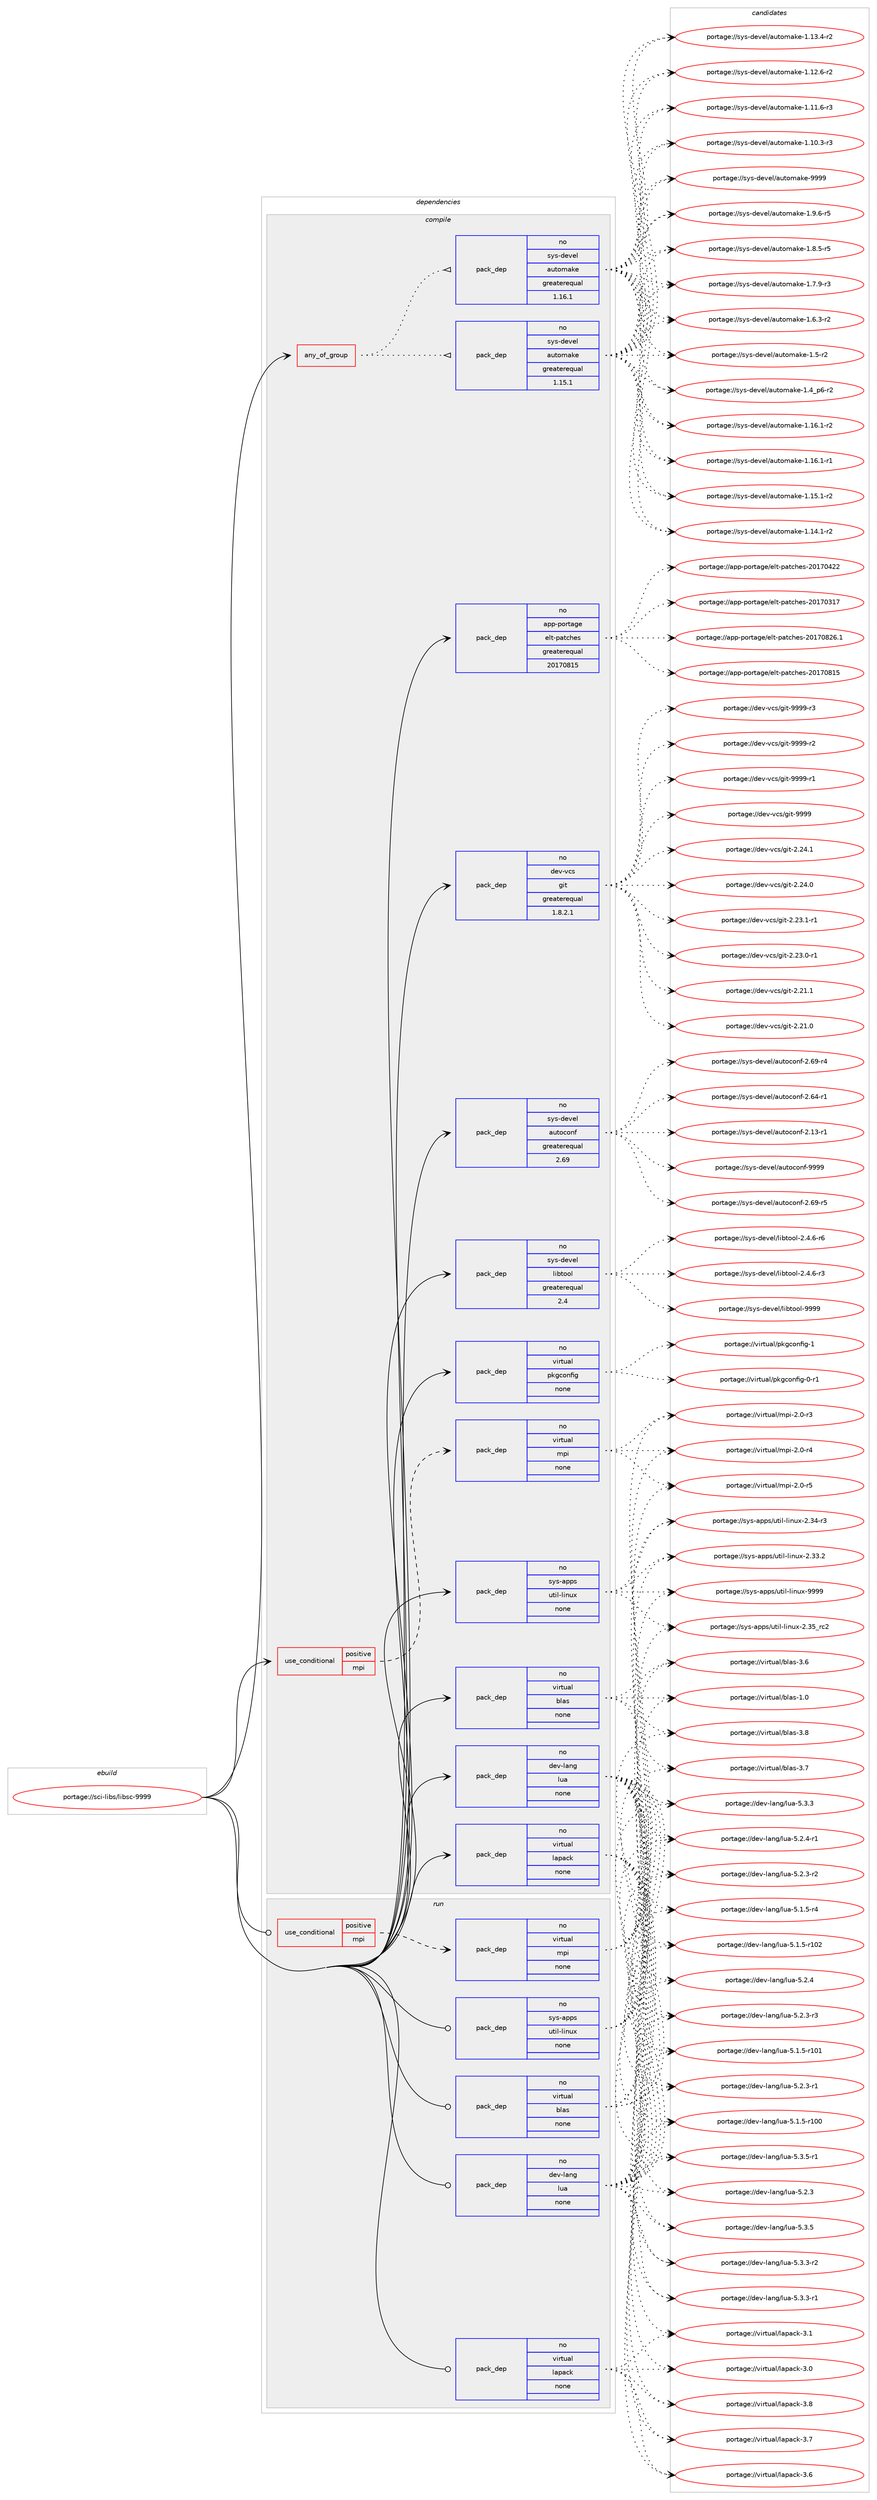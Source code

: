 digraph prolog {

# *************
# Graph options
# *************

newrank=true;
concentrate=true;
compound=true;
graph [rankdir=LR,fontname=Helvetica,fontsize=10,ranksep=1.5];#, ranksep=2.5, nodesep=0.2];
edge  [arrowhead=vee];
node  [fontname=Helvetica,fontsize=10];

# **********
# The ebuild
# **********

subgraph cluster_leftcol {
color=gray;
rank=same;
label=<<i>ebuild</i>>;
id [label="portage://sci-libs/libsc-9999", color=red, width=4, href="../sci-libs/libsc-9999.svg"];
}

# ****************
# The dependencies
# ****************

subgraph cluster_midcol {
color=gray;
label=<<i>dependencies</i>>;
subgraph cluster_compile {
fillcolor="#eeeeee";
style=filled;
label=<<i>compile</i>>;
subgraph any1622 {
dependency99108 [label=<<TABLE BORDER="0" CELLBORDER="1" CELLSPACING="0" CELLPADDING="4"><TR><TD CELLPADDING="10">any_of_group</TD></TR></TABLE>>, shape=none, color=red];subgraph pack78493 {
dependency99109 [label=<<TABLE BORDER="0" CELLBORDER="1" CELLSPACING="0" CELLPADDING="4" WIDTH="220"><TR><TD ROWSPAN="6" CELLPADDING="30">pack_dep</TD></TR><TR><TD WIDTH="110">no</TD></TR><TR><TD>sys-devel</TD></TR><TR><TD>automake</TD></TR><TR><TD>greaterequal</TD></TR><TR><TD>1.16.1</TD></TR></TABLE>>, shape=none, color=blue];
}
dependency99108:e -> dependency99109:w [weight=20,style="dotted",arrowhead="oinv"];
subgraph pack78494 {
dependency99110 [label=<<TABLE BORDER="0" CELLBORDER="1" CELLSPACING="0" CELLPADDING="4" WIDTH="220"><TR><TD ROWSPAN="6" CELLPADDING="30">pack_dep</TD></TR><TR><TD WIDTH="110">no</TD></TR><TR><TD>sys-devel</TD></TR><TR><TD>automake</TD></TR><TR><TD>greaterequal</TD></TR><TR><TD>1.15.1</TD></TR></TABLE>>, shape=none, color=blue];
}
dependency99108:e -> dependency99110:w [weight=20,style="dotted",arrowhead="oinv"];
}
id:e -> dependency99108:w [weight=20,style="solid",arrowhead="vee"];
subgraph cond18913 {
dependency99111 [label=<<TABLE BORDER="0" CELLBORDER="1" CELLSPACING="0" CELLPADDING="4"><TR><TD ROWSPAN="3" CELLPADDING="10">use_conditional</TD></TR><TR><TD>positive</TD></TR><TR><TD>mpi</TD></TR></TABLE>>, shape=none, color=red];
subgraph pack78495 {
dependency99112 [label=<<TABLE BORDER="0" CELLBORDER="1" CELLSPACING="0" CELLPADDING="4" WIDTH="220"><TR><TD ROWSPAN="6" CELLPADDING="30">pack_dep</TD></TR><TR><TD WIDTH="110">no</TD></TR><TR><TD>virtual</TD></TR><TR><TD>mpi</TD></TR><TR><TD>none</TD></TR><TR><TD></TD></TR></TABLE>>, shape=none, color=blue];
}
dependency99111:e -> dependency99112:w [weight=20,style="dashed",arrowhead="vee"];
}
id:e -> dependency99111:w [weight=20,style="solid",arrowhead="vee"];
subgraph pack78496 {
dependency99113 [label=<<TABLE BORDER="0" CELLBORDER="1" CELLSPACING="0" CELLPADDING="4" WIDTH="220"><TR><TD ROWSPAN="6" CELLPADDING="30">pack_dep</TD></TR><TR><TD WIDTH="110">no</TD></TR><TR><TD>app-portage</TD></TR><TR><TD>elt-patches</TD></TR><TR><TD>greaterequal</TD></TR><TR><TD>20170815</TD></TR></TABLE>>, shape=none, color=blue];
}
id:e -> dependency99113:w [weight=20,style="solid",arrowhead="vee"];
subgraph pack78497 {
dependency99114 [label=<<TABLE BORDER="0" CELLBORDER="1" CELLSPACING="0" CELLPADDING="4" WIDTH="220"><TR><TD ROWSPAN="6" CELLPADDING="30">pack_dep</TD></TR><TR><TD WIDTH="110">no</TD></TR><TR><TD>dev-lang</TD></TR><TR><TD>lua</TD></TR><TR><TD>none</TD></TR><TR><TD></TD></TR></TABLE>>, shape=none, color=blue];
}
id:e -> dependency99114:w [weight=20,style="solid",arrowhead="vee"];
subgraph pack78498 {
dependency99115 [label=<<TABLE BORDER="0" CELLBORDER="1" CELLSPACING="0" CELLPADDING="4" WIDTH="220"><TR><TD ROWSPAN="6" CELLPADDING="30">pack_dep</TD></TR><TR><TD WIDTH="110">no</TD></TR><TR><TD>dev-vcs</TD></TR><TR><TD>git</TD></TR><TR><TD>greaterequal</TD></TR><TR><TD>1.8.2.1</TD></TR></TABLE>>, shape=none, color=blue];
}
id:e -> dependency99115:w [weight=20,style="solid",arrowhead="vee"];
subgraph pack78499 {
dependency99116 [label=<<TABLE BORDER="0" CELLBORDER="1" CELLSPACING="0" CELLPADDING="4" WIDTH="220"><TR><TD ROWSPAN="6" CELLPADDING="30">pack_dep</TD></TR><TR><TD WIDTH="110">no</TD></TR><TR><TD>sys-apps</TD></TR><TR><TD>util-linux</TD></TR><TR><TD>none</TD></TR><TR><TD></TD></TR></TABLE>>, shape=none, color=blue];
}
id:e -> dependency99116:w [weight=20,style="solid",arrowhead="vee"];
subgraph pack78500 {
dependency99117 [label=<<TABLE BORDER="0" CELLBORDER="1" CELLSPACING="0" CELLPADDING="4" WIDTH="220"><TR><TD ROWSPAN="6" CELLPADDING="30">pack_dep</TD></TR><TR><TD WIDTH="110">no</TD></TR><TR><TD>sys-devel</TD></TR><TR><TD>autoconf</TD></TR><TR><TD>greaterequal</TD></TR><TR><TD>2.69</TD></TR></TABLE>>, shape=none, color=blue];
}
id:e -> dependency99117:w [weight=20,style="solid",arrowhead="vee"];
subgraph pack78501 {
dependency99118 [label=<<TABLE BORDER="0" CELLBORDER="1" CELLSPACING="0" CELLPADDING="4" WIDTH="220"><TR><TD ROWSPAN="6" CELLPADDING="30">pack_dep</TD></TR><TR><TD WIDTH="110">no</TD></TR><TR><TD>sys-devel</TD></TR><TR><TD>libtool</TD></TR><TR><TD>greaterequal</TD></TR><TR><TD>2.4</TD></TR></TABLE>>, shape=none, color=blue];
}
id:e -> dependency99118:w [weight=20,style="solid",arrowhead="vee"];
subgraph pack78502 {
dependency99119 [label=<<TABLE BORDER="0" CELLBORDER="1" CELLSPACING="0" CELLPADDING="4" WIDTH="220"><TR><TD ROWSPAN="6" CELLPADDING="30">pack_dep</TD></TR><TR><TD WIDTH="110">no</TD></TR><TR><TD>virtual</TD></TR><TR><TD>blas</TD></TR><TR><TD>none</TD></TR><TR><TD></TD></TR></TABLE>>, shape=none, color=blue];
}
id:e -> dependency99119:w [weight=20,style="solid",arrowhead="vee"];
subgraph pack78503 {
dependency99120 [label=<<TABLE BORDER="0" CELLBORDER="1" CELLSPACING="0" CELLPADDING="4" WIDTH="220"><TR><TD ROWSPAN="6" CELLPADDING="30">pack_dep</TD></TR><TR><TD WIDTH="110">no</TD></TR><TR><TD>virtual</TD></TR><TR><TD>lapack</TD></TR><TR><TD>none</TD></TR><TR><TD></TD></TR></TABLE>>, shape=none, color=blue];
}
id:e -> dependency99120:w [weight=20,style="solid",arrowhead="vee"];
subgraph pack78504 {
dependency99121 [label=<<TABLE BORDER="0" CELLBORDER="1" CELLSPACING="0" CELLPADDING="4" WIDTH="220"><TR><TD ROWSPAN="6" CELLPADDING="30">pack_dep</TD></TR><TR><TD WIDTH="110">no</TD></TR><TR><TD>virtual</TD></TR><TR><TD>pkgconfig</TD></TR><TR><TD>none</TD></TR><TR><TD></TD></TR></TABLE>>, shape=none, color=blue];
}
id:e -> dependency99121:w [weight=20,style="solid",arrowhead="vee"];
}
subgraph cluster_compileandrun {
fillcolor="#eeeeee";
style=filled;
label=<<i>compile and run</i>>;
}
subgraph cluster_run {
fillcolor="#eeeeee";
style=filled;
label=<<i>run</i>>;
subgraph cond18914 {
dependency99122 [label=<<TABLE BORDER="0" CELLBORDER="1" CELLSPACING="0" CELLPADDING="4"><TR><TD ROWSPAN="3" CELLPADDING="10">use_conditional</TD></TR><TR><TD>positive</TD></TR><TR><TD>mpi</TD></TR></TABLE>>, shape=none, color=red];
subgraph pack78505 {
dependency99123 [label=<<TABLE BORDER="0" CELLBORDER="1" CELLSPACING="0" CELLPADDING="4" WIDTH="220"><TR><TD ROWSPAN="6" CELLPADDING="30">pack_dep</TD></TR><TR><TD WIDTH="110">no</TD></TR><TR><TD>virtual</TD></TR><TR><TD>mpi</TD></TR><TR><TD>none</TD></TR><TR><TD></TD></TR></TABLE>>, shape=none, color=blue];
}
dependency99122:e -> dependency99123:w [weight=20,style="dashed",arrowhead="vee"];
}
id:e -> dependency99122:w [weight=20,style="solid",arrowhead="odot"];
subgraph pack78506 {
dependency99124 [label=<<TABLE BORDER="0" CELLBORDER="1" CELLSPACING="0" CELLPADDING="4" WIDTH="220"><TR><TD ROWSPAN="6" CELLPADDING="30">pack_dep</TD></TR><TR><TD WIDTH="110">no</TD></TR><TR><TD>dev-lang</TD></TR><TR><TD>lua</TD></TR><TR><TD>none</TD></TR><TR><TD></TD></TR></TABLE>>, shape=none, color=blue];
}
id:e -> dependency99124:w [weight=20,style="solid",arrowhead="odot"];
subgraph pack78507 {
dependency99125 [label=<<TABLE BORDER="0" CELLBORDER="1" CELLSPACING="0" CELLPADDING="4" WIDTH="220"><TR><TD ROWSPAN="6" CELLPADDING="30">pack_dep</TD></TR><TR><TD WIDTH="110">no</TD></TR><TR><TD>sys-apps</TD></TR><TR><TD>util-linux</TD></TR><TR><TD>none</TD></TR><TR><TD></TD></TR></TABLE>>, shape=none, color=blue];
}
id:e -> dependency99125:w [weight=20,style="solid",arrowhead="odot"];
subgraph pack78508 {
dependency99126 [label=<<TABLE BORDER="0" CELLBORDER="1" CELLSPACING="0" CELLPADDING="4" WIDTH="220"><TR><TD ROWSPAN="6" CELLPADDING="30">pack_dep</TD></TR><TR><TD WIDTH="110">no</TD></TR><TR><TD>virtual</TD></TR><TR><TD>blas</TD></TR><TR><TD>none</TD></TR><TR><TD></TD></TR></TABLE>>, shape=none, color=blue];
}
id:e -> dependency99126:w [weight=20,style="solid",arrowhead="odot"];
subgraph pack78509 {
dependency99127 [label=<<TABLE BORDER="0" CELLBORDER="1" CELLSPACING="0" CELLPADDING="4" WIDTH="220"><TR><TD ROWSPAN="6" CELLPADDING="30">pack_dep</TD></TR><TR><TD WIDTH="110">no</TD></TR><TR><TD>virtual</TD></TR><TR><TD>lapack</TD></TR><TR><TD>none</TD></TR><TR><TD></TD></TR></TABLE>>, shape=none, color=blue];
}
id:e -> dependency99127:w [weight=20,style="solid",arrowhead="odot"];
}
}

# **************
# The candidates
# **************

subgraph cluster_choices {
rank=same;
color=gray;
label=<<i>candidates</i>>;

subgraph choice78493 {
color=black;
nodesep=1;
choice115121115451001011181011084797117116111109971071014557575757 [label="portage://sys-devel/automake-9999", color=red, width=4,href="../sys-devel/automake-9999.svg"];
choice115121115451001011181011084797117116111109971071014549465746544511453 [label="portage://sys-devel/automake-1.9.6-r5", color=red, width=4,href="../sys-devel/automake-1.9.6-r5.svg"];
choice115121115451001011181011084797117116111109971071014549465646534511453 [label="portage://sys-devel/automake-1.8.5-r5", color=red, width=4,href="../sys-devel/automake-1.8.5-r5.svg"];
choice115121115451001011181011084797117116111109971071014549465546574511451 [label="portage://sys-devel/automake-1.7.9-r3", color=red, width=4,href="../sys-devel/automake-1.7.9-r3.svg"];
choice115121115451001011181011084797117116111109971071014549465446514511450 [label="portage://sys-devel/automake-1.6.3-r2", color=red, width=4,href="../sys-devel/automake-1.6.3-r2.svg"];
choice11512111545100101118101108479711711611110997107101454946534511450 [label="portage://sys-devel/automake-1.5-r2", color=red, width=4,href="../sys-devel/automake-1.5-r2.svg"];
choice115121115451001011181011084797117116111109971071014549465295112544511450 [label="portage://sys-devel/automake-1.4_p6-r2", color=red, width=4,href="../sys-devel/automake-1.4_p6-r2.svg"];
choice11512111545100101118101108479711711611110997107101454946495446494511450 [label="portage://sys-devel/automake-1.16.1-r2", color=red, width=4,href="../sys-devel/automake-1.16.1-r2.svg"];
choice11512111545100101118101108479711711611110997107101454946495446494511449 [label="portage://sys-devel/automake-1.16.1-r1", color=red, width=4,href="../sys-devel/automake-1.16.1-r1.svg"];
choice11512111545100101118101108479711711611110997107101454946495346494511450 [label="portage://sys-devel/automake-1.15.1-r2", color=red, width=4,href="../sys-devel/automake-1.15.1-r2.svg"];
choice11512111545100101118101108479711711611110997107101454946495246494511450 [label="portage://sys-devel/automake-1.14.1-r2", color=red, width=4,href="../sys-devel/automake-1.14.1-r2.svg"];
choice11512111545100101118101108479711711611110997107101454946495146524511450 [label="portage://sys-devel/automake-1.13.4-r2", color=red, width=4,href="../sys-devel/automake-1.13.4-r2.svg"];
choice11512111545100101118101108479711711611110997107101454946495046544511450 [label="portage://sys-devel/automake-1.12.6-r2", color=red, width=4,href="../sys-devel/automake-1.12.6-r2.svg"];
choice11512111545100101118101108479711711611110997107101454946494946544511451 [label="portage://sys-devel/automake-1.11.6-r3", color=red, width=4,href="../sys-devel/automake-1.11.6-r3.svg"];
choice11512111545100101118101108479711711611110997107101454946494846514511451 [label="portage://sys-devel/automake-1.10.3-r3", color=red, width=4,href="../sys-devel/automake-1.10.3-r3.svg"];
dependency99109:e -> choice115121115451001011181011084797117116111109971071014557575757:w [style=dotted,weight="100"];
dependency99109:e -> choice115121115451001011181011084797117116111109971071014549465746544511453:w [style=dotted,weight="100"];
dependency99109:e -> choice115121115451001011181011084797117116111109971071014549465646534511453:w [style=dotted,weight="100"];
dependency99109:e -> choice115121115451001011181011084797117116111109971071014549465546574511451:w [style=dotted,weight="100"];
dependency99109:e -> choice115121115451001011181011084797117116111109971071014549465446514511450:w [style=dotted,weight="100"];
dependency99109:e -> choice11512111545100101118101108479711711611110997107101454946534511450:w [style=dotted,weight="100"];
dependency99109:e -> choice115121115451001011181011084797117116111109971071014549465295112544511450:w [style=dotted,weight="100"];
dependency99109:e -> choice11512111545100101118101108479711711611110997107101454946495446494511450:w [style=dotted,weight="100"];
dependency99109:e -> choice11512111545100101118101108479711711611110997107101454946495446494511449:w [style=dotted,weight="100"];
dependency99109:e -> choice11512111545100101118101108479711711611110997107101454946495346494511450:w [style=dotted,weight="100"];
dependency99109:e -> choice11512111545100101118101108479711711611110997107101454946495246494511450:w [style=dotted,weight="100"];
dependency99109:e -> choice11512111545100101118101108479711711611110997107101454946495146524511450:w [style=dotted,weight="100"];
dependency99109:e -> choice11512111545100101118101108479711711611110997107101454946495046544511450:w [style=dotted,weight="100"];
dependency99109:e -> choice11512111545100101118101108479711711611110997107101454946494946544511451:w [style=dotted,weight="100"];
dependency99109:e -> choice11512111545100101118101108479711711611110997107101454946494846514511451:w [style=dotted,weight="100"];
}
subgraph choice78494 {
color=black;
nodesep=1;
choice115121115451001011181011084797117116111109971071014557575757 [label="portage://sys-devel/automake-9999", color=red, width=4,href="../sys-devel/automake-9999.svg"];
choice115121115451001011181011084797117116111109971071014549465746544511453 [label="portage://sys-devel/automake-1.9.6-r5", color=red, width=4,href="../sys-devel/automake-1.9.6-r5.svg"];
choice115121115451001011181011084797117116111109971071014549465646534511453 [label="portage://sys-devel/automake-1.8.5-r5", color=red, width=4,href="../sys-devel/automake-1.8.5-r5.svg"];
choice115121115451001011181011084797117116111109971071014549465546574511451 [label="portage://sys-devel/automake-1.7.9-r3", color=red, width=4,href="../sys-devel/automake-1.7.9-r3.svg"];
choice115121115451001011181011084797117116111109971071014549465446514511450 [label="portage://sys-devel/automake-1.6.3-r2", color=red, width=4,href="../sys-devel/automake-1.6.3-r2.svg"];
choice11512111545100101118101108479711711611110997107101454946534511450 [label="portage://sys-devel/automake-1.5-r2", color=red, width=4,href="../sys-devel/automake-1.5-r2.svg"];
choice115121115451001011181011084797117116111109971071014549465295112544511450 [label="portage://sys-devel/automake-1.4_p6-r2", color=red, width=4,href="../sys-devel/automake-1.4_p6-r2.svg"];
choice11512111545100101118101108479711711611110997107101454946495446494511450 [label="portage://sys-devel/automake-1.16.1-r2", color=red, width=4,href="../sys-devel/automake-1.16.1-r2.svg"];
choice11512111545100101118101108479711711611110997107101454946495446494511449 [label="portage://sys-devel/automake-1.16.1-r1", color=red, width=4,href="../sys-devel/automake-1.16.1-r1.svg"];
choice11512111545100101118101108479711711611110997107101454946495346494511450 [label="portage://sys-devel/automake-1.15.1-r2", color=red, width=4,href="../sys-devel/automake-1.15.1-r2.svg"];
choice11512111545100101118101108479711711611110997107101454946495246494511450 [label="portage://sys-devel/automake-1.14.1-r2", color=red, width=4,href="../sys-devel/automake-1.14.1-r2.svg"];
choice11512111545100101118101108479711711611110997107101454946495146524511450 [label="portage://sys-devel/automake-1.13.4-r2", color=red, width=4,href="../sys-devel/automake-1.13.4-r2.svg"];
choice11512111545100101118101108479711711611110997107101454946495046544511450 [label="portage://sys-devel/automake-1.12.6-r2", color=red, width=4,href="../sys-devel/automake-1.12.6-r2.svg"];
choice11512111545100101118101108479711711611110997107101454946494946544511451 [label="portage://sys-devel/automake-1.11.6-r3", color=red, width=4,href="../sys-devel/automake-1.11.6-r3.svg"];
choice11512111545100101118101108479711711611110997107101454946494846514511451 [label="portage://sys-devel/automake-1.10.3-r3", color=red, width=4,href="../sys-devel/automake-1.10.3-r3.svg"];
dependency99110:e -> choice115121115451001011181011084797117116111109971071014557575757:w [style=dotted,weight="100"];
dependency99110:e -> choice115121115451001011181011084797117116111109971071014549465746544511453:w [style=dotted,weight="100"];
dependency99110:e -> choice115121115451001011181011084797117116111109971071014549465646534511453:w [style=dotted,weight="100"];
dependency99110:e -> choice115121115451001011181011084797117116111109971071014549465546574511451:w [style=dotted,weight="100"];
dependency99110:e -> choice115121115451001011181011084797117116111109971071014549465446514511450:w [style=dotted,weight="100"];
dependency99110:e -> choice11512111545100101118101108479711711611110997107101454946534511450:w [style=dotted,weight="100"];
dependency99110:e -> choice115121115451001011181011084797117116111109971071014549465295112544511450:w [style=dotted,weight="100"];
dependency99110:e -> choice11512111545100101118101108479711711611110997107101454946495446494511450:w [style=dotted,weight="100"];
dependency99110:e -> choice11512111545100101118101108479711711611110997107101454946495446494511449:w [style=dotted,weight="100"];
dependency99110:e -> choice11512111545100101118101108479711711611110997107101454946495346494511450:w [style=dotted,weight="100"];
dependency99110:e -> choice11512111545100101118101108479711711611110997107101454946495246494511450:w [style=dotted,weight="100"];
dependency99110:e -> choice11512111545100101118101108479711711611110997107101454946495146524511450:w [style=dotted,weight="100"];
dependency99110:e -> choice11512111545100101118101108479711711611110997107101454946495046544511450:w [style=dotted,weight="100"];
dependency99110:e -> choice11512111545100101118101108479711711611110997107101454946494946544511451:w [style=dotted,weight="100"];
dependency99110:e -> choice11512111545100101118101108479711711611110997107101454946494846514511451:w [style=dotted,weight="100"];
}
subgraph choice78495 {
color=black;
nodesep=1;
choice1181051141161179710847109112105455046484511453 [label="portage://virtual/mpi-2.0-r5", color=red, width=4,href="../virtual/mpi-2.0-r5.svg"];
choice1181051141161179710847109112105455046484511452 [label="portage://virtual/mpi-2.0-r4", color=red, width=4,href="../virtual/mpi-2.0-r4.svg"];
choice1181051141161179710847109112105455046484511451 [label="portage://virtual/mpi-2.0-r3", color=red, width=4,href="../virtual/mpi-2.0-r3.svg"];
dependency99112:e -> choice1181051141161179710847109112105455046484511453:w [style=dotted,weight="100"];
dependency99112:e -> choice1181051141161179710847109112105455046484511452:w [style=dotted,weight="100"];
dependency99112:e -> choice1181051141161179710847109112105455046484511451:w [style=dotted,weight="100"];
}
subgraph choice78496 {
color=black;
nodesep=1;
choice971121124511211111411697103101471011081164511297116991041011154550484955485650544649 [label="portage://app-portage/elt-patches-20170826.1", color=red, width=4,href="../app-portage/elt-patches-20170826.1.svg"];
choice97112112451121111141169710310147101108116451129711699104101115455048495548564953 [label="portage://app-portage/elt-patches-20170815", color=red, width=4,href="../app-portage/elt-patches-20170815.svg"];
choice97112112451121111141169710310147101108116451129711699104101115455048495548525050 [label="portage://app-portage/elt-patches-20170422", color=red, width=4,href="../app-portage/elt-patches-20170422.svg"];
choice97112112451121111141169710310147101108116451129711699104101115455048495548514955 [label="portage://app-portage/elt-patches-20170317", color=red, width=4,href="../app-portage/elt-patches-20170317.svg"];
dependency99113:e -> choice971121124511211111411697103101471011081164511297116991041011154550484955485650544649:w [style=dotted,weight="100"];
dependency99113:e -> choice97112112451121111141169710310147101108116451129711699104101115455048495548564953:w [style=dotted,weight="100"];
dependency99113:e -> choice97112112451121111141169710310147101108116451129711699104101115455048495548525050:w [style=dotted,weight="100"];
dependency99113:e -> choice97112112451121111141169710310147101108116451129711699104101115455048495548514955:w [style=dotted,weight="100"];
}
subgraph choice78497 {
color=black;
nodesep=1;
choice100101118451089711010347108117974553465146534511449 [label="portage://dev-lang/lua-5.3.5-r1", color=red, width=4,href="../dev-lang/lua-5.3.5-r1.svg"];
choice10010111845108971101034710811797455346514653 [label="portage://dev-lang/lua-5.3.5", color=red, width=4,href="../dev-lang/lua-5.3.5.svg"];
choice100101118451089711010347108117974553465146514511450 [label="portage://dev-lang/lua-5.3.3-r2", color=red, width=4,href="../dev-lang/lua-5.3.3-r2.svg"];
choice100101118451089711010347108117974553465146514511449 [label="portage://dev-lang/lua-5.3.3-r1", color=red, width=4,href="../dev-lang/lua-5.3.3-r1.svg"];
choice10010111845108971101034710811797455346514651 [label="portage://dev-lang/lua-5.3.3", color=red, width=4,href="../dev-lang/lua-5.3.3.svg"];
choice100101118451089711010347108117974553465046524511449 [label="portage://dev-lang/lua-5.2.4-r1", color=red, width=4,href="../dev-lang/lua-5.2.4-r1.svg"];
choice10010111845108971101034710811797455346504652 [label="portage://dev-lang/lua-5.2.4", color=red, width=4,href="../dev-lang/lua-5.2.4.svg"];
choice100101118451089711010347108117974553465046514511451 [label="portage://dev-lang/lua-5.2.3-r3", color=red, width=4,href="../dev-lang/lua-5.2.3-r3.svg"];
choice100101118451089711010347108117974553465046514511450 [label="portage://dev-lang/lua-5.2.3-r2", color=red, width=4,href="../dev-lang/lua-5.2.3-r2.svg"];
choice100101118451089711010347108117974553465046514511449 [label="portage://dev-lang/lua-5.2.3-r1", color=red, width=4,href="../dev-lang/lua-5.2.3-r1.svg"];
choice10010111845108971101034710811797455346504651 [label="portage://dev-lang/lua-5.2.3", color=red, width=4,href="../dev-lang/lua-5.2.3.svg"];
choice100101118451089711010347108117974553464946534511452 [label="portage://dev-lang/lua-5.1.5-r4", color=red, width=4,href="../dev-lang/lua-5.1.5-r4.svg"];
choice1001011184510897110103471081179745534649465345114494850 [label="portage://dev-lang/lua-5.1.5-r102", color=red, width=4,href="../dev-lang/lua-5.1.5-r102.svg"];
choice1001011184510897110103471081179745534649465345114494849 [label="portage://dev-lang/lua-5.1.5-r101", color=red, width=4,href="../dev-lang/lua-5.1.5-r101.svg"];
choice1001011184510897110103471081179745534649465345114494848 [label="portage://dev-lang/lua-5.1.5-r100", color=red, width=4,href="../dev-lang/lua-5.1.5-r100.svg"];
dependency99114:e -> choice100101118451089711010347108117974553465146534511449:w [style=dotted,weight="100"];
dependency99114:e -> choice10010111845108971101034710811797455346514653:w [style=dotted,weight="100"];
dependency99114:e -> choice100101118451089711010347108117974553465146514511450:w [style=dotted,weight="100"];
dependency99114:e -> choice100101118451089711010347108117974553465146514511449:w [style=dotted,weight="100"];
dependency99114:e -> choice10010111845108971101034710811797455346514651:w [style=dotted,weight="100"];
dependency99114:e -> choice100101118451089711010347108117974553465046524511449:w [style=dotted,weight="100"];
dependency99114:e -> choice10010111845108971101034710811797455346504652:w [style=dotted,weight="100"];
dependency99114:e -> choice100101118451089711010347108117974553465046514511451:w [style=dotted,weight="100"];
dependency99114:e -> choice100101118451089711010347108117974553465046514511450:w [style=dotted,weight="100"];
dependency99114:e -> choice100101118451089711010347108117974553465046514511449:w [style=dotted,weight="100"];
dependency99114:e -> choice10010111845108971101034710811797455346504651:w [style=dotted,weight="100"];
dependency99114:e -> choice100101118451089711010347108117974553464946534511452:w [style=dotted,weight="100"];
dependency99114:e -> choice1001011184510897110103471081179745534649465345114494850:w [style=dotted,weight="100"];
dependency99114:e -> choice1001011184510897110103471081179745534649465345114494849:w [style=dotted,weight="100"];
dependency99114:e -> choice1001011184510897110103471081179745534649465345114494848:w [style=dotted,weight="100"];
}
subgraph choice78498 {
color=black;
nodesep=1;
choice10010111845118991154710310511645575757574511451 [label="portage://dev-vcs/git-9999-r3", color=red, width=4,href="../dev-vcs/git-9999-r3.svg"];
choice10010111845118991154710310511645575757574511450 [label="portage://dev-vcs/git-9999-r2", color=red, width=4,href="../dev-vcs/git-9999-r2.svg"];
choice10010111845118991154710310511645575757574511449 [label="portage://dev-vcs/git-9999-r1", color=red, width=4,href="../dev-vcs/git-9999-r1.svg"];
choice1001011184511899115471031051164557575757 [label="portage://dev-vcs/git-9999", color=red, width=4,href="../dev-vcs/git-9999.svg"];
choice10010111845118991154710310511645504650524649 [label="portage://dev-vcs/git-2.24.1", color=red, width=4,href="../dev-vcs/git-2.24.1.svg"];
choice10010111845118991154710310511645504650524648 [label="portage://dev-vcs/git-2.24.0", color=red, width=4,href="../dev-vcs/git-2.24.0.svg"];
choice100101118451189911547103105116455046505146494511449 [label="portage://dev-vcs/git-2.23.1-r1", color=red, width=4,href="../dev-vcs/git-2.23.1-r1.svg"];
choice100101118451189911547103105116455046505146484511449 [label="portage://dev-vcs/git-2.23.0-r1", color=red, width=4,href="../dev-vcs/git-2.23.0-r1.svg"];
choice10010111845118991154710310511645504650494649 [label="portage://dev-vcs/git-2.21.1", color=red, width=4,href="../dev-vcs/git-2.21.1.svg"];
choice10010111845118991154710310511645504650494648 [label="portage://dev-vcs/git-2.21.0", color=red, width=4,href="../dev-vcs/git-2.21.0.svg"];
dependency99115:e -> choice10010111845118991154710310511645575757574511451:w [style=dotted,weight="100"];
dependency99115:e -> choice10010111845118991154710310511645575757574511450:w [style=dotted,weight="100"];
dependency99115:e -> choice10010111845118991154710310511645575757574511449:w [style=dotted,weight="100"];
dependency99115:e -> choice1001011184511899115471031051164557575757:w [style=dotted,weight="100"];
dependency99115:e -> choice10010111845118991154710310511645504650524649:w [style=dotted,weight="100"];
dependency99115:e -> choice10010111845118991154710310511645504650524648:w [style=dotted,weight="100"];
dependency99115:e -> choice100101118451189911547103105116455046505146494511449:w [style=dotted,weight="100"];
dependency99115:e -> choice100101118451189911547103105116455046505146484511449:w [style=dotted,weight="100"];
dependency99115:e -> choice10010111845118991154710310511645504650494649:w [style=dotted,weight="100"];
dependency99115:e -> choice10010111845118991154710310511645504650494648:w [style=dotted,weight="100"];
}
subgraph choice78499 {
color=black;
nodesep=1;
choice115121115459711211211547117116105108451081051101171204557575757 [label="portage://sys-apps/util-linux-9999", color=red, width=4,href="../sys-apps/util-linux-9999.svg"];
choice115121115459711211211547117116105108451081051101171204550465153951149950 [label="portage://sys-apps/util-linux-2.35_rc2", color=red, width=4,href="../sys-apps/util-linux-2.35_rc2.svg"];
choice1151211154597112112115471171161051084510810511011712045504651524511451 [label="portage://sys-apps/util-linux-2.34-r3", color=red, width=4,href="../sys-apps/util-linux-2.34-r3.svg"];
choice1151211154597112112115471171161051084510810511011712045504651514650 [label="portage://sys-apps/util-linux-2.33.2", color=red, width=4,href="../sys-apps/util-linux-2.33.2.svg"];
dependency99116:e -> choice115121115459711211211547117116105108451081051101171204557575757:w [style=dotted,weight="100"];
dependency99116:e -> choice115121115459711211211547117116105108451081051101171204550465153951149950:w [style=dotted,weight="100"];
dependency99116:e -> choice1151211154597112112115471171161051084510810511011712045504651524511451:w [style=dotted,weight="100"];
dependency99116:e -> choice1151211154597112112115471171161051084510810511011712045504651514650:w [style=dotted,weight="100"];
}
subgraph choice78500 {
color=black;
nodesep=1;
choice115121115451001011181011084797117116111991111101024557575757 [label="portage://sys-devel/autoconf-9999", color=red, width=4,href="../sys-devel/autoconf-9999.svg"];
choice1151211154510010111810110847971171161119911111010245504654574511453 [label="portage://sys-devel/autoconf-2.69-r5", color=red, width=4,href="../sys-devel/autoconf-2.69-r5.svg"];
choice1151211154510010111810110847971171161119911111010245504654574511452 [label="portage://sys-devel/autoconf-2.69-r4", color=red, width=4,href="../sys-devel/autoconf-2.69-r4.svg"];
choice1151211154510010111810110847971171161119911111010245504654524511449 [label="portage://sys-devel/autoconf-2.64-r1", color=red, width=4,href="../sys-devel/autoconf-2.64-r1.svg"];
choice1151211154510010111810110847971171161119911111010245504649514511449 [label="portage://sys-devel/autoconf-2.13-r1", color=red, width=4,href="../sys-devel/autoconf-2.13-r1.svg"];
dependency99117:e -> choice115121115451001011181011084797117116111991111101024557575757:w [style=dotted,weight="100"];
dependency99117:e -> choice1151211154510010111810110847971171161119911111010245504654574511453:w [style=dotted,weight="100"];
dependency99117:e -> choice1151211154510010111810110847971171161119911111010245504654574511452:w [style=dotted,weight="100"];
dependency99117:e -> choice1151211154510010111810110847971171161119911111010245504654524511449:w [style=dotted,weight="100"];
dependency99117:e -> choice1151211154510010111810110847971171161119911111010245504649514511449:w [style=dotted,weight="100"];
}
subgraph choice78501 {
color=black;
nodesep=1;
choice1151211154510010111810110847108105981161111111084557575757 [label="portage://sys-devel/libtool-9999", color=red, width=4,href="../sys-devel/libtool-9999.svg"];
choice1151211154510010111810110847108105981161111111084550465246544511454 [label="portage://sys-devel/libtool-2.4.6-r6", color=red, width=4,href="../sys-devel/libtool-2.4.6-r6.svg"];
choice1151211154510010111810110847108105981161111111084550465246544511451 [label="portage://sys-devel/libtool-2.4.6-r3", color=red, width=4,href="../sys-devel/libtool-2.4.6-r3.svg"];
dependency99118:e -> choice1151211154510010111810110847108105981161111111084557575757:w [style=dotted,weight="100"];
dependency99118:e -> choice1151211154510010111810110847108105981161111111084550465246544511454:w [style=dotted,weight="100"];
dependency99118:e -> choice1151211154510010111810110847108105981161111111084550465246544511451:w [style=dotted,weight="100"];
}
subgraph choice78502 {
color=black;
nodesep=1;
choice1181051141161179710847981089711545514656 [label="portage://virtual/blas-3.8", color=red, width=4,href="../virtual/blas-3.8.svg"];
choice1181051141161179710847981089711545514655 [label="portage://virtual/blas-3.7", color=red, width=4,href="../virtual/blas-3.7.svg"];
choice1181051141161179710847981089711545514654 [label="portage://virtual/blas-3.6", color=red, width=4,href="../virtual/blas-3.6.svg"];
choice1181051141161179710847981089711545494648 [label="portage://virtual/blas-1.0", color=red, width=4,href="../virtual/blas-1.0.svg"];
dependency99119:e -> choice1181051141161179710847981089711545514656:w [style=dotted,weight="100"];
dependency99119:e -> choice1181051141161179710847981089711545514655:w [style=dotted,weight="100"];
dependency99119:e -> choice1181051141161179710847981089711545514654:w [style=dotted,weight="100"];
dependency99119:e -> choice1181051141161179710847981089711545494648:w [style=dotted,weight="100"];
}
subgraph choice78503 {
color=black;
nodesep=1;
choice118105114116117971084710897112979910745514656 [label="portage://virtual/lapack-3.8", color=red, width=4,href="../virtual/lapack-3.8.svg"];
choice118105114116117971084710897112979910745514655 [label="portage://virtual/lapack-3.7", color=red, width=4,href="../virtual/lapack-3.7.svg"];
choice118105114116117971084710897112979910745514654 [label="portage://virtual/lapack-3.6", color=red, width=4,href="../virtual/lapack-3.6.svg"];
choice118105114116117971084710897112979910745514649 [label="portage://virtual/lapack-3.1", color=red, width=4,href="../virtual/lapack-3.1.svg"];
choice118105114116117971084710897112979910745514648 [label="portage://virtual/lapack-3.0", color=red, width=4,href="../virtual/lapack-3.0.svg"];
dependency99120:e -> choice118105114116117971084710897112979910745514656:w [style=dotted,weight="100"];
dependency99120:e -> choice118105114116117971084710897112979910745514655:w [style=dotted,weight="100"];
dependency99120:e -> choice118105114116117971084710897112979910745514654:w [style=dotted,weight="100"];
dependency99120:e -> choice118105114116117971084710897112979910745514649:w [style=dotted,weight="100"];
dependency99120:e -> choice118105114116117971084710897112979910745514648:w [style=dotted,weight="100"];
}
subgraph choice78504 {
color=black;
nodesep=1;
choice1181051141161179710847112107103991111101021051034549 [label="portage://virtual/pkgconfig-1", color=red, width=4,href="../virtual/pkgconfig-1.svg"];
choice11810511411611797108471121071039911111010210510345484511449 [label="portage://virtual/pkgconfig-0-r1", color=red, width=4,href="../virtual/pkgconfig-0-r1.svg"];
dependency99121:e -> choice1181051141161179710847112107103991111101021051034549:w [style=dotted,weight="100"];
dependency99121:e -> choice11810511411611797108471121071039911111010210510345484511449:w [style=dotted,weight="100"];
}
subgraph choice78505 {
color=black;
nodesep=1;
choice1181051141161179710847109112105455046484511453 [label="portage://virtual/mpi-2.0-r5", color=red, width=4,href="../virtual/mpi-2.0-r5.svg"];
choice1181051141161179710847109112105455046484511452 [label="portage://virtual/mpi-2.0-r4", color=red, width=4,href="../virtual/mpi-2.0-r4.svg"];
choice1181051141161179710847109112105455046484511451 [label="portage://virtual/mpi-2.0-r3", color=red, width=4,href="../virtual/mpi-2.0-r3.svg"];
dependency99123:e -> choice1181051141161179710847109112105455046484511453:w [style=dotted,weight="100"];
dependency99123:e -> choice1181051141161179710847109112105455046484511452:w [style=dotted,weight="100"];
dependency99123:e -> choice1181051141161179710847109112105455046484511451:w [style=dotted,weight="100"];
}
subgraph choice78506 {
color=black;
nodesep=1;
choice100101118451089711010347108117974553465146534511449 [label="portage://dev-lang/lua-5.3.5-r1", color=red, width=4,href="../dev-lang/lua-5.3.5-r1.svg"];
choice10010111845108971101034710811797455346514653 [label="portage://dev-lang/lua-5.3.5", color=red, width=4,href="../dev-lang/lua-5.3.5.svg"];
choice100101118451089711010347108117974553465146514511450 [label="portage://dev-lang/lua-5.3.3-r2", color=red, width=4,href="../dev-lang/lua-5.3.3-r2.svg"];
choice100101118451089711010347108117974553465146514511449 [label="portage://dev-lang/lua-5.3.3-r1", color=red, width=4,href="../dev-lang/lua-5.3.3-r1.svg"];
choice10010111845108971101034710811797455346514651 [label="portage://dev-lang/lua-5.3.3", color=red, width=4,href="../dev-lang/lua-5.3.3.svg"];
choice100101118451089711010347108117974553465046524511449 [label="portage://dev-lang/lua-5.2.4-r1", color=red, width=4,href="../dev-lang/lua-5.2.4-r1.svg"];
choice10010111845108971101034710811797455346504652 [label="portage://dev-lang/lua-5.2.4", color=red, width=4,href="../dev-lang/lua-5.2.4.svg"];
choice100101118451089711010347108117974553465046514511451 [label="portage://dev-lang/lua-5.2.3-r3", color=red, width=4,href="../dev-lang/lua-5.2.3-r3.svg"];
choice100101118451089711010347108117974553465046514511450 [label="portage://dev-lang/lua-5.2.3-r2", color=red, width=4,href="../dev-lang/lua-5.2.3-r2.svg"];
choice100101118451089711010347108117974553465046514511449 [label="portage://dev-lang/lua-5.2.3-r1", color=red, width=4,href="../dev-lang/lua-5.2.3-r1.svg"];
choice10010111845108971101034710811797455346504651 [label="portage://dev-lang/lua-5.2.3", color=red, width=4,href="../dev-lang/lua-5.2.3.svg"];
choice100101118451089711010347108117974553464946534511452 [label="portage://dev-lang/lua-5.1.5-r4", color=red, width=4,href="../dev-lang/lua-5.1.5-r4.svg"];
choice1001011184510897110103471081179745534649465345114494850 [label="portage://dev-lang/lua-5.1.5-r102", color=red, width=4,href="../dev-lang/lua-5.1.5-r102.svg"];
choice1001011184510897110103471081179745534649465345114494849 [label="portage://dev-lang/lua-5.1.5-r101", color=red, width=4,href="../dev-lang/lua-5.1.5-r101.svg"];
choice1001011184510897110103471081179745534649465345114494848 [label="portage://dev-lang/lua-5.1.5-r100", color=red, width=4,href="../dev-lang/lua-5.1.5-r100.svg"];
dependency99124:e -> choice100101118451089711010347108117974553465146534511449:w [style=dotted,weight="100"];
dependency99124:e -> choice10010111845108971101034710811797455346514653:w [style=dotted,weight="100"];
dependency99124:e -> choice100101118451089711010347108117974553465146514511450:w [style=dotted,weight="100"];
dependency99124:e -> choice100101118451089711010347108117974553465146514511449:w [style=dotted,weight="100"];
dependency99124:e -> choice10010111845108971101034710811797455346514651:w [style=dotted,weight="100"];
dependency99124:e -> choice100101118451089711010347108117974553465046524511449:w [style=dotted,weight="100"];
dependency99124:e -> choice10010111845108971101034710811797455346504652:w [style=dotted,weight="100"];
dependency99124:e -> choice100101118451089711010347108117974553465046514511451:w [style=dotted,weight="100"];
dependency99124:e -> choice100101118451089711010347108117974553465046514511450:w [style=dotted,weight="100"];
dependency99124:e -> choice100101118451089711010347108117974553465046514511449:w [style=dotted,weight="100"];
dependency99124:e -> choice10010111845108971101034710811797455346504651:w [style=dotted,weight="100"];
dependency99124:e -> choice100101118451089711010347108117974553464946534511452:w [style=dotted,weight="100"];
dependency99124:e -> choice1001011184510897110103471081179745534649465345114494850:w [style=dotted,weight="100"];
dependency99124:e -> choice1001011184510897110103471081179745534649465345114494849:w [style=dotted,weight="100"];
dependency99124:e -> choice1001011184510897110103471081179745534649465345114494848:w [style=dotted,weight="100"];
}
subgraph choice78507 {
color=black;
nodesep=1;
choice115121115459711211211547117116105108451081051101171204557575757 [label="portage://sys-apps/util-linux-9999", color=red, width=4,href="../sys-apps/util-linux-9999.svg"];
choice115121115459711211211547117116105108451081051101171204550465153951149950 [label="portage://sys-apps/util-linux-2.35_rc2", color=red, width=4,href="../sys-apps/util-linux-2.35_rc2.svg"];
choice1151211154597112112115471171161051084510810511011712045504651524511451 [label="portage://sys-apps/util-linux-2.34-r3", color=red, width=4,href="../sys-apps/util-linux-2.34-r3.svg"];
choice1151211154597112112115471171161051084510810511011712045504651514650 [label="portage://sys-apps/util-linux-2.33.2", color=red, width=4,href="../sys-apps/util-linux-2.33.2.svg"];
dependency99125:e -> choice115121115459711211211547117116105108451081051101171204557575757:w [style=dotted,weight="100"];
dependency99125:e -> choice115121115459711211211547117116105108451081051101171204550465153951149950:w [style=dotted,weight="100"];
dependency99125:e -> choice1151211154597112112115471171161051084510810511011712045504651524511451:w [style=dotted,weight="100"];
dependency99125:e -> choice1151211154597112112115471171161051084510810511011712045504651514650:w [style=dotted,weight="100"];
}
subgraph choice78508 {
color=black;
nodesep=1;
choice1181051141161179710847981089711545514656 [label="portage://virtual/blas-3.8", color=red, width=4,href="../virtual/blas-3.8.svg"];
choice1181051141161179710847981089711545514655 [label="portage://virtual/blas-3.7", color=red, width=4,href="../virtual/blas-3.7.svg"];
choice1181051141161179710847981089711545514654 [label="portage://virtual/blas-3.6", color=red, width=4,href="../virtual/blas-3.6.svg"];
choice1181051141161179710847981089711545494648 [label="portage://virtual/blas-1.0", color=red, width=4,href="../virtual/blas-1.0.svg"];
dependency99126:e -> choice1181051141161179710847981089711545514656:w [style=dotted,weight="100"];
dependency99126:e -> choice1181051141161179710847981089711545514655:w [style=dotted,weight="100"];
dependency99126:e -> choice1181051141161179710847981089711545514654:w [style=dotted,weight="100"];
dependency99126:e -> choice1181051141161179710847981089711545494648:w [style=dotted,weight="100"];
}
subgraph choice78509 {
color=black;
nodesep=1;
choice118105114116117971084710897112979910745514656 [label="portage://virtual/lapack-3.8", color=red, width=4,href="../virtual/lapack-3.8.svg"];
choice118105114116117971084710897112979910745514655 [label="portage://virtual/lapack-3.7", color=red, width=4,href="../virtual/lapack-3.7.svg"];
choice118105114116117971084710897112979910745514654 [label="portage://virtual/lapack-3.6", color=red, width=4,href="../virtual/lapack-3.6.svg"];
choice118105114116117971084710897112979910745514649 [label="portage://virtual/lapack-3.1", color=red, width=4,href="../virtual/lapack-3.1.svg"];
choice118105114116117971084710897112979910745514648 [label="portage://virtual/lapack-3.0", color=red, width=4,href="../virtual/lapack-3.0.svg"];
dependency99127:e -> choice118105114116117971084710897112979910745514656:w [style=dotted,weight="100"];
dependency99127:e -> choice118105114116117971084710897112979910745514655:w [style=dotted,weight="100"];
dependency99127:e -> choice118105114116117971084710897112979910745514654:w [style=dotted,weight="100"];
dependency99127:e -> choice118105114116117971084710897112979910745514649:w [style=dotted,weight="100"];
dependency99127:e -> choice118105114116117971084710897112979910745514648:w [style=dotted,weight="100"];
}
}

}
